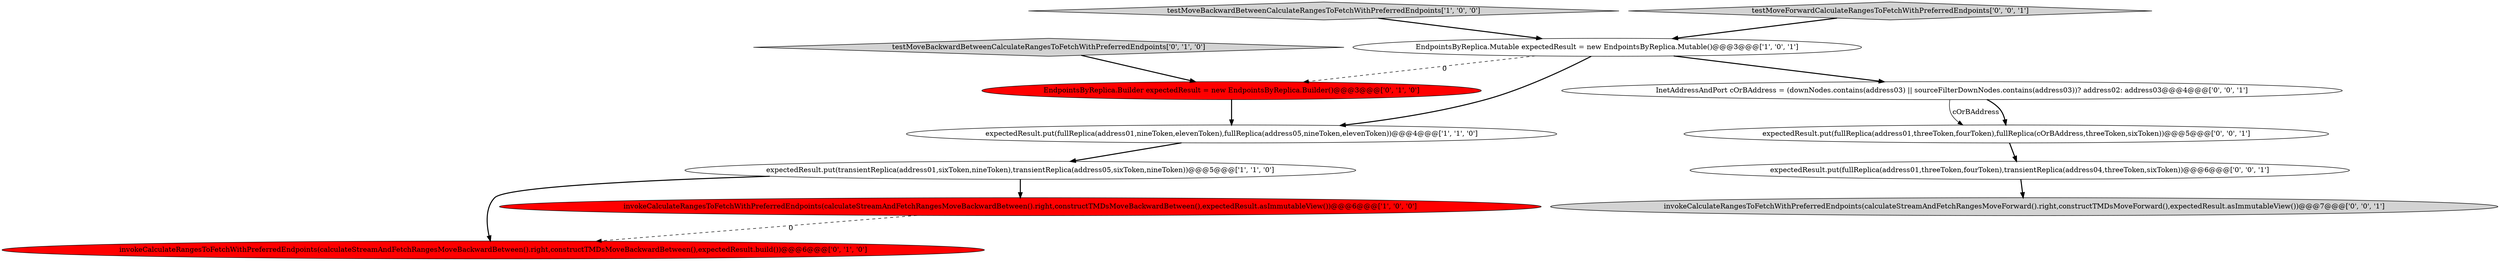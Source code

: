 digraph {
4 [style = filled, label = "testMoveBackwardBetweenCalculateRangesToFetchWithPreferredEndpoints['1', '0', '0']", fillcolor = lightgray, shape = diamond image = "AAA0AAABBB1BBB"];
1 [style = filled, label = "expectedResult.put(fullReplica(address01,nineToken,elevenToken),fullReplica(address05,nineToken,elevenToken))@@@4@@@['1', '1', '0']", fillcolor = white, shape = ellipse image = "AAA0AAABBB1BBB"];
9 [style = filled, label = "InetAddressAndPort cOrBAddress = (downNodes.contains(address03) || sourceFilterDownNodes.contains(address03))? address02: address03@@@4@@@['0', '0', '1']", fillcolor = white, shape = ellipse image = "AAA0AAABBB3BBB"];
2 [style = filled, label = "expectedResult.put(transientReplica(address01,sixToken,nineToken),transientReplica(address05,sixToken,nineToken))@@@5@@@['1', '1', '0']", fillcolor = white, shape = ellipse image = "AAA0AAABBB1BBB"];
7 [style = filled, label = "testMoveBackwardBetweenCalculateRangesToFetchWithPreferredEndpoints['0', '1', '0']", fillcolor = lightgray, shape = diamond image = "AAA0AAABBB2BBB"];
3 [style = filled, label = "invokeCalculateRangesToFetchWithPreferredEndpoints(calculateStreamAndFetchRangesMoveBackwardBetween().right,constructTMDsMoveBackwardBetween(),expectedResult.asImmutableView())@@@6@@@['1', '0', '0']", fillcolor = red, shape = ellipse image = "AAA1AAABBB1BBB"];
5 [style = filled, label = "EndpointsByReplica.Builder expectedResult = new EndpointsByReplica.Builder()@@@3@@@['0', '1', '0']", fillcolor = red, shape = ellipse image = "AAA1AAABBB2BBB"];
12 [style = filled, label = "invokeCalculateRangesToFetchWithPreferredEndpoints(calculateStreamAndFetchRangesMoveForward().right,constructTMDsMoveForward(),expectedResult.asImmutableView())@@@7@@@['0', '0', '1']", fillcolor = lightgray, shape = ellipse image = "AAA0AAABBB3BBB"];
0 [style = filled, label = "EndpointsByReplica.Mutable expectedResult = new EndpointsByReplica.Mutable()@@@3@@@['1', '0', '1']", fillcolor = white, shape = ellipse image = "AAA0AAABBB1BBB"];
6 [style = filled, label = "invokeCalculateRangesToFetchWithPreferredEndpoints(calculateStreamAndFetchRangesMoveBackwardBetween().right,constructTMDsMoveBackwardBetween(),expectedResult.build())@@@6@@@['0', '1', '0']", fillcolor = red, shape = ellipse image = "AAA1AAABBB2BBB"];
8 [style = filled, label = "expectedResult.put(fullReplica(address01,threeToken,fourToken),transientReplica(address04,threeToken,sixToken))@@@6@@@['0', '0', '1']", fillcolor = white, shape = ellipse image = "AAA0AAABBB3BBB"];
10 [style = filled, label = "testMoveForwardCalculateRangesToFetchWithPreferredEndpoints['0', '0', '1']", fillcolor = lightgray, shape = diamond image = "AAA0AAABBB3BBB"];
11 [style = filled, label = "expectedResult.put(fullReplica(address01,threeToken,fourToken),fullReplica(cOrBAddress,threeToken,sixToken))@@@5@@@['0', '0', '1']", fillcolor = white, shape = ellipse image = "AAA0AAABBB3BBB"];
11->8 [style = bold, label=""];
5->1 [style = bold, label=""];
1->2 [style = bold, label=""];
7->5 [style = bold, label=""];
0->9 [style = bold, label=""];
9->11 [style = solid, label="cOrBAddress"];
3->6 [style = dashed, label="0"];
9->11 [style = bold, label=""];
0->5 [style = dashed, label="0"];
0->1 [style = bold, label=""];
2->6 [style = bold, label=""];
8->12 [style = bold, label=""];
10->0 [style = bold, label=""];
2->3 [style = bold, label=""];
4->0 [style = bold, label=""];
}
